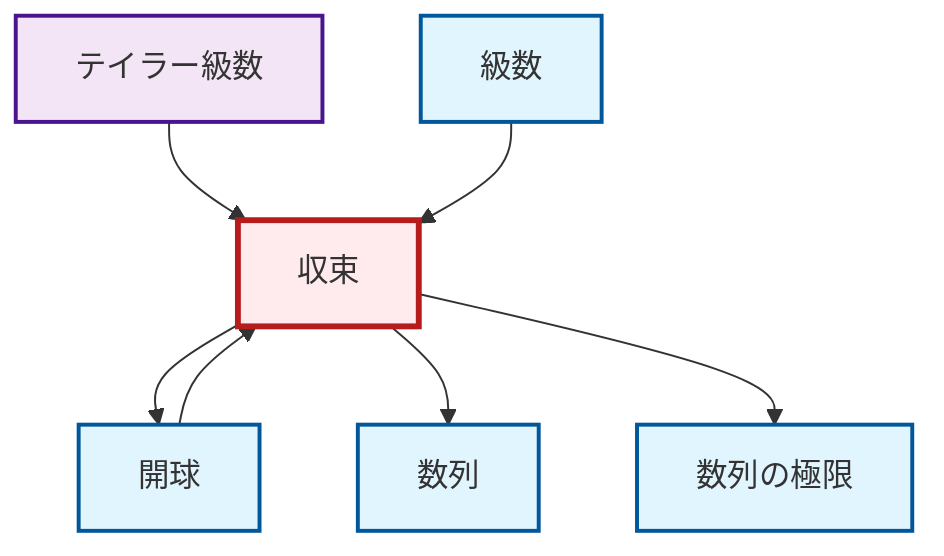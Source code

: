 graph TD
    classDef definition fill:#e1f5fe,stroke:#01579b,stroke-width:2px
    classDef theorem fill:#f3e5f5,stroke:#4a148c,stroke-width:2px
    classDef axiom fill:#fff3e0,stroke:#e65100,stroke-width:2px
    classDef example fill:#e8f5e9,stroke:#1b5e20,stroke-width:2px
    classDef current fill:#ffebee,stroke:#b71c1c,stroke-width:3px
    def-sequence["数列"]:::definition
    def-series["級数"]:::definition
    def-limit["数列の極限"]:::definition
    def-convergence["収束"]:::definition
    def-open-ball["開球"]:::definition
    thm-taylor-series["テイラー級数"]:::theorem
    thm-taylor-series --> def-convergence
    def-convergence --> def-open-ball
    def-series --> def-convergence
    def-convergence --> def-sequence
    def-convergence --> def-limit
    def-open-ball --> def-convergence
    class def-convergence current
